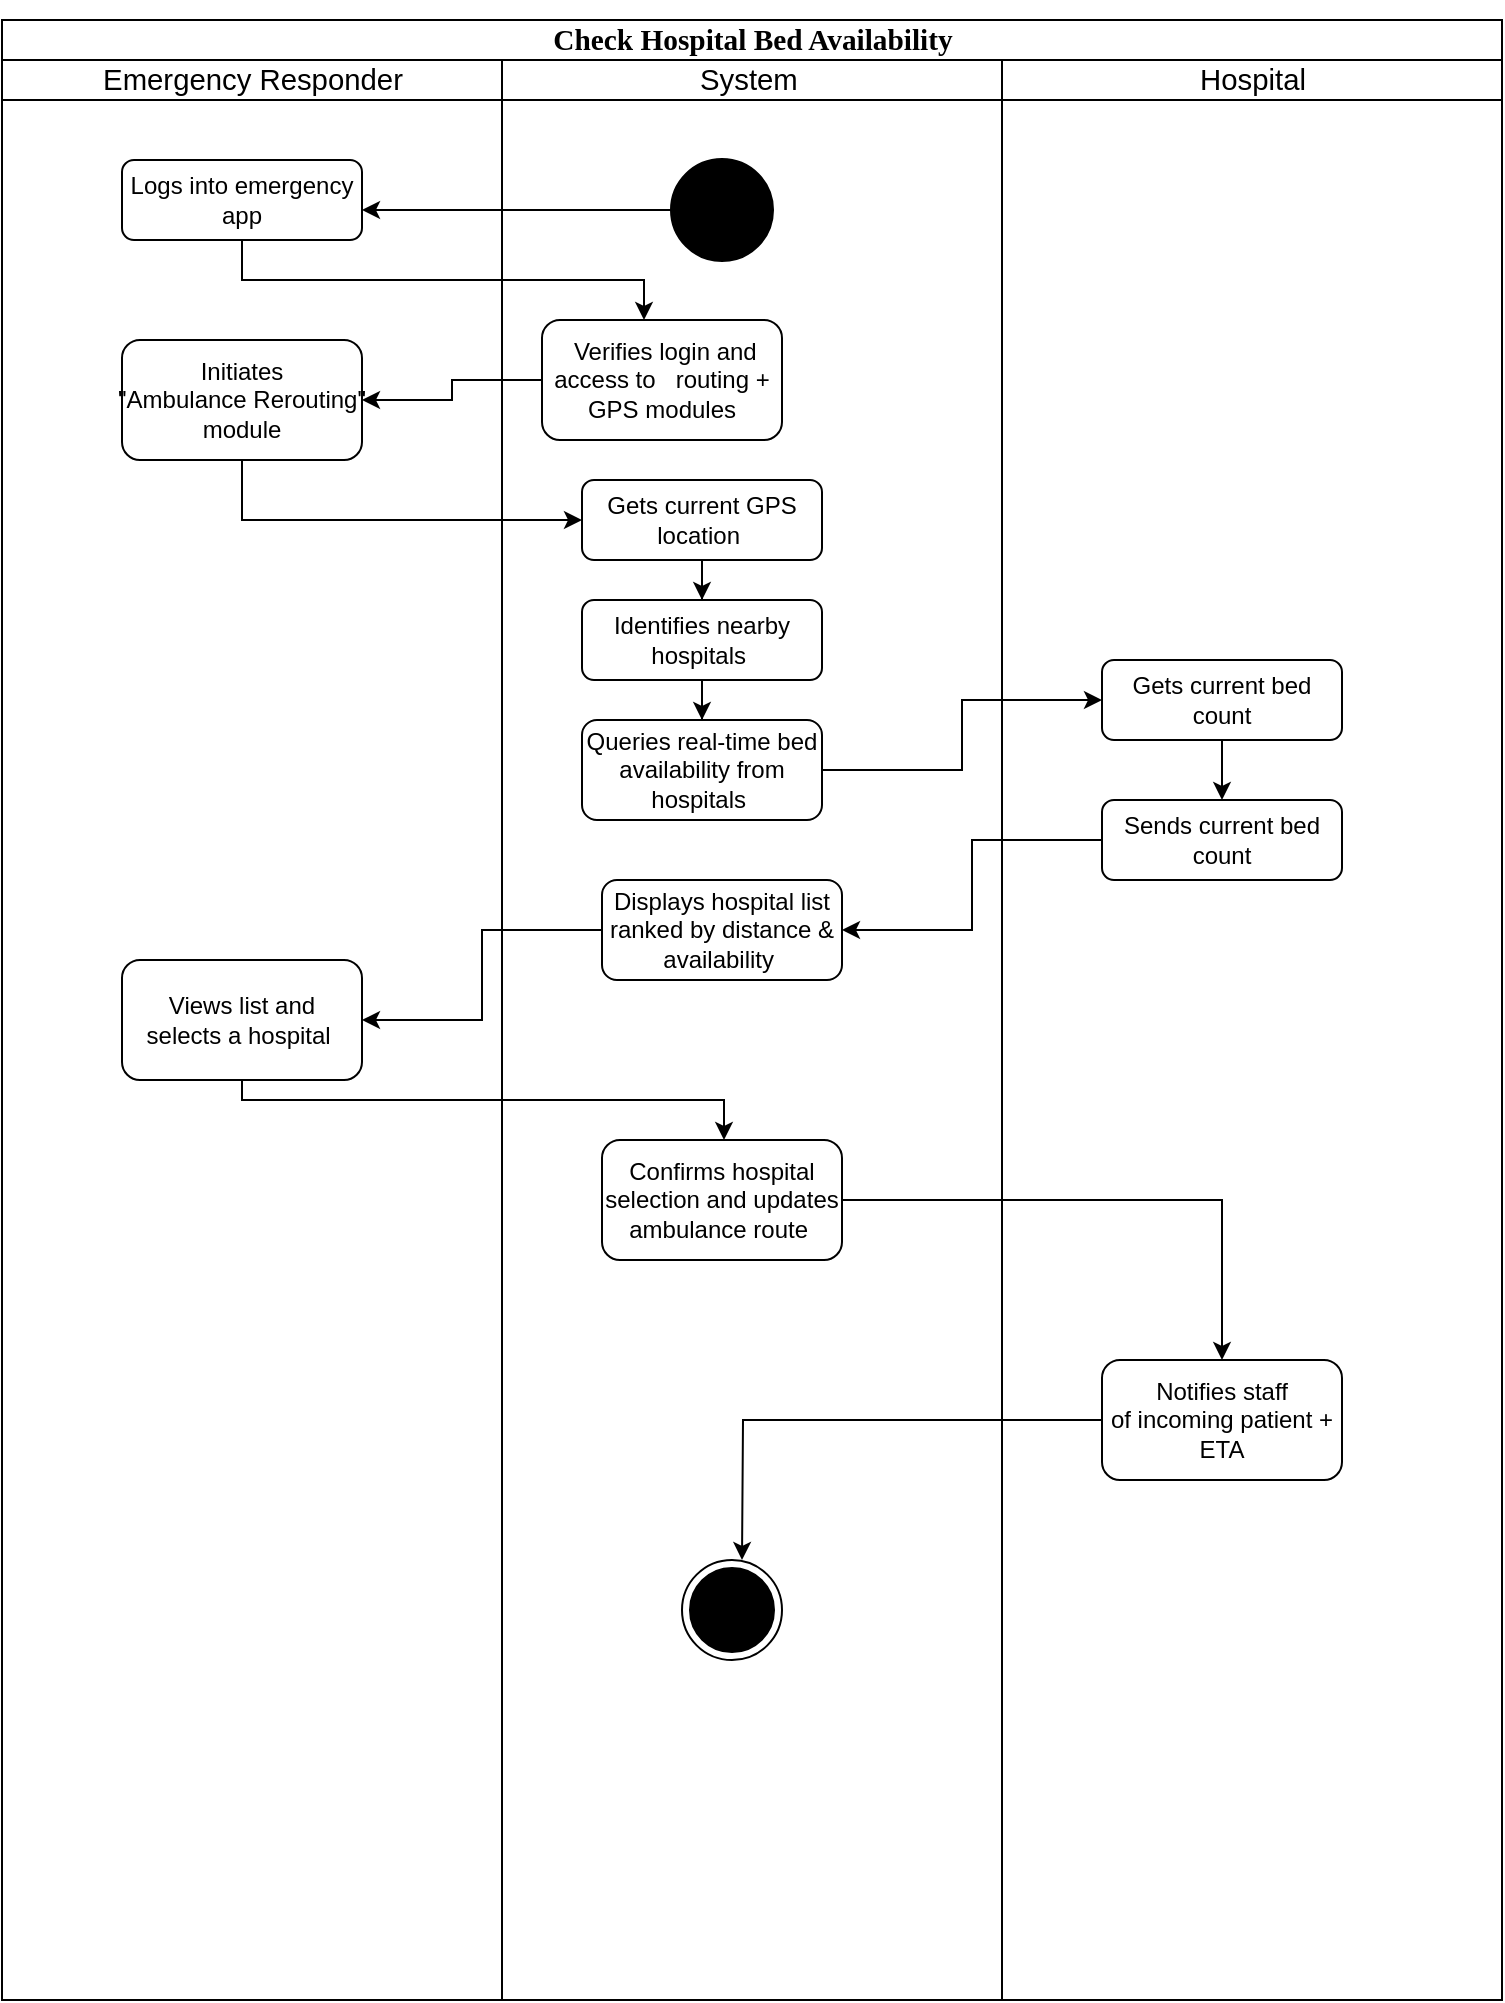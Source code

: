 <mxfile version="26.2.14">
  <diagram name="Page-1" id="0783ab3e-0a74-02c8-0abd-f7b4e66b4bec">
    <mxGraphModel dx="1426" dy="777" grid="1" gridSize="10" guides="1" tooltips="1" connect="1" arrows="1" fold="1" page="1" pageScale="1" pageWidth="850" pageHeight="1100" background="none" math="0" shadow="0">
      <root>
        <mxCell id="0" />
        <mxCell id="1" parent="0" />
        <mxCell id="1c1d494c118603dd-1" value="&lt;p data-pm-slice=&quot;0 0 []&quot;&gt;&lt;span style=&quot;font-size:11.0pt;line-height:107%;&lt;br/&gt;font-family:&amp;quot;Arial&amp;quot;,sans-serif;mso-fareast-font-family:Calibri;mso-fareast-theme-font:&lt;br/&gt;minor-latin;mso-ansi-language:EN-US;mso-fareast-language:EN-US;mso-bidi-language:&lt;br/&gt;AR-SA&quot;&gt;Check Hospital Bed Availability&lt;/span&gt;&lt;/p&gt;" style="swimlane;html=1;childLayout=stackLayout;startSize=20;rounded=0;shadow=0;comic=0;labelBackgroundColor=none;strokeWidth=1;fontFamily=Verdana;fontSize=12;align=center;" parent="1" vertex="1">
          <mxGeometry x="40" y="20" width="750" height="990" as="geometry" />
        </mxCell>
        <mxCell id="E_MisQqpZ38DkiACrcF2-169" value="&lt;span style=&quot;font-size: 11pt; line-height: 107%; font-weight: normal;&quot;&gt;Emergency Responder&lt;/span&gt;" style="swimlane;html=1;startSize=20;" parent="1c1d494c118603dd-1" vertex="1">
          <mxGeometry y="20" width="250" height="970" as="geometry" />
        </mxCell>
        <mxCell id="ec5mO5nTds44hjGg-0iN-5" value="Logs into emergency app" style="rounded=1;whiteSpace=wrap;html=1;" vertex="1" parent="E_MisQqpZ38DkiACrcF2-169">
          <mxGeometry x="60" y="50" width="120" height="40" as="geometry" />
        </mxCell>
        <mxCell id="ec5mO5nTds44hjGg-0iN-9" value="Initiates &quot;Ambulance&amp;nbsp;Rerouting&quot; module" style="rounded=1;whiteSpace=wrap;html=1;" vertex="1" parent="E_MisQqpZ38DkiACrcF2-169">
          <mxGeometry x="60" y="140" width="120" height="60" as="geometry" />
        </mxCell>
        <mxCell id="ec5mO5nTds44hjGg-0iN-23" value="Views list and selects&amp;nbsp;a hospital&amp;nbsp;" style="rounded=1;whiteSpace=wrap;html=1;" vertex="1" parent="E_MisQqpZ38DkiACrcF2-169">
          <mxGeometry x="60" y="450" width="120" height="60" as="geometry" />
        </mxCell>
        <mxCell id="ec5mO5nTds44hjGg-0iN-1" value="&lt;span style=&quot;font-size: 14.667px; font-weight: normal;&quot;&gt;System&amp;nbsp;&lt;/span&gt;" style="swimlane;html=1;startSize=20;" vertex="1" parent="1c1d494c118603dd-1">
          <mxGeometry x="250" y="20" width="250" height="970" as="geometry" />
        </mxCell>
        <mxCell id="ec5mO5nTds44hjGg-0iN-4" style="edgeStyle=orthogonalEdgeStyle;rounded=0;orthogonalLoop=1;jettySize=auto;html=1;" edge="1" parent="ec5mO5nTds44hjGg-0iN-1" source="ec5mO5nTds44hjGg-0iN-3">
          <mxGeometry relative="1" as="geometry">
            <mxPoint x="-70" y="75" as="targetPoint" />
          </mxGeometry>
        </mxCell>
        <mxCell id="ec5mO5nTds44hjGg-0iN-3" value="" style="strokeWidth=2;html=1;shape=mxgraph.flowchart.start_2;whiteSpace=wrap;fillColor=light-dark(#000000,#000000);" vertex="1" parent="ec5mO5nTds44hjGg-0iN-1">
          <mxGeometry x="85" y="50" width="50" height="50" as="geometry" />
        </mxCell>
        <mxCell id="ec5mO5nTds44hjGg-0iN-7" value="&amp;nbsp;Verifies login and access to&amp;nbsp; &amp;nbsp;routing + GPS modules" style="rounded=1;whiteSpace=wrap;html=1;" vertex="1" parent="ec5mO5nTds44hjGg-0iN-1">
          <mxGeometry x="20" y="130" width="120" height="60" as="geometry" />
        </mxCell>
        <mxCell id="ec5mO5nTds44hjGg-0iN-13" value="Identifies nearby hospitals&amp;nbsp;" style="rounded=1;whiteSpace=wrap;html=1;" vertex="1" parent="ec5mO5nTds44hjGg-0iN-1">
          <mxGeometry x="40" y="270" width="120" height="40" as="geometry" />
        </mxCell>
        <mxCell id="ec5mO5nTds44hjGg-0iN-15" value="Queries real-time bed availability&amp;nbsp;from hospitals&amp;nbsp;" style="rounded=1;whiteSpace=wrap;html=1;" vertex="1" parent="ec5mO5nTds44hjGg-0iN-1">
          <mxGeometry x="40" y="330" width="120" height="50" as="geometry" />
        </mxCell>
        <mxCell id="ec5mO5nTds44hjGg-0iN-14" style="edgeStyle=orthogonalEdgeStyle;rounded=0;orthogonalLoop=1;jettySize=auto;html=1;" edge="1" parent="ec5mO5nTds44hjGg-0iN-1" source="ec5mO5nTds44hjGg-0iN-13" target="ec5mO5nTds44hjGg-0iN-15">
          <mxGeometry relative="1" as="geometry">
            <mxPoint x="100" y="340" as="targetPoint" />
          </mxGeometry>
        </mxCell>
        <mxCell id="ec5mO5nTds44hjGg-0iN-30" value="" style="ellipse;html=1;shape=endState;fillColor=#000000;strokeColor=light-dark(#000000,#000000);" vertex="1" parent="ec5mO5nTds44hjGg-0iN-1">
          <mxGeometry x="90" y="750" width="50" height="50" as="geometry" />
        </mxCell>
        <mxCell id="ec5mO5nTds44hjGg-0iN-2" value="&lt;span style=&quot;font-size: 14.667px; font-weight: normal;&quot;&gt;Hospital&lt;/span&gt;" style="swimlane;html=1;startSize=20;" vertex="1" parent="1c1d494c118603dd-1">
          <mxGeometry x="500" y="20" width="250" height="970" as="geometry" />
        </mxCell>
        <mxCell id="ec5mO5nTds44hjGg-0iN-17" value="Gets current bed count" style="rounded=1;whiteSpace=wrap;html=1;" vertex="1" parent="ec5mO5nTds44hjGg-0iN-2">
          <mxGeometry x="50" y="300" width="120" height="40" as="geometry" />
        </mxCell>
        <mxCell id="ec5mO5nTds44hjGg-0iN-19" value="Sends current bed count" style="rounded=1;whiteSpace=wrap;html=1;" vertex="1" parent="ec5mO5nTds44hjGg-0iN-2">
          <mxGeometry x="50" y="370" width="120" height="40" as="geometry" />
        </mxCell>
        <mxCell id="ec5mO5nTds44hjGg-0iN-18" style="edgeStyle=orthogonalEdgeStyle;rounded=0;orthogonalLoop=1;jettySize=auto;html=1;" edge="1" parent="ec5mO5nTds44hjGg-0iN-2" source="ec5mO5nTds44hjGg-0iN-17" target="ec5mO5nTds44hjGg-0iN-19">
          <mxGeometry relative="1" as="geometry">
            <mxPoint x="110" y="380" as="targetPoint" />
          </mxGeometry>
        </mxCell>
        <mxCell id="ec5mO5nTds44hjGg-0iN-27" value="Notifies staff of&amp;nbsp;incoming patient + ETA" style="rounded=1;whiteSpace=wrap;html=1;" vertex="1" parent="ec5mO5nTds44hjGg-0iN-2">
          <mxGeometry x="50" y="650" width="120" height="60" as="geometry" />
        </mxCell>
        <mxCell id="ec5mO5nTds44hjGg-0iN-6" style="edgeStyle=orthogonalEdgeStyle;rounded=0;orthogonalLoop=1;jettySize=auto;html=1;" edge="1" parent="1c1d494c118603dd-1" source="ec5mO5nTds44hjGg-0iN-5" target="ec5mO5nTds44hjGg-0iN-7">
          <mxGeometry relative="1" as="geometry">
            <mxPoint x="320" y="160" as="targetPoint" />
            <Array as="points">
              <mxPoint x="120" y="130" />
              <mxPoint x="321" y="130" />
            </Array>
          </mxGeometry>
        </mxCell>
        <mxCell id="ec5mO5nTds44hjGg-0iN-8" style="edgeStyle=orthogonalEdgeStyle;rounded=0;orthogonalLoop=1;jettySize=auto;html=1;" edge="1" parent="1c1d494c118603dd-1" source="ec5mO5nTds44hjGg-0iN-7" target="ec5mO5nTds44hjGg-0iN-9">
          <mxGeometry relative="1" as="geometry">
            <mxPoint x="190" y="180" as="targetPoint" />
          </mxGeometry>
        </mxCell>
        <mxCell id="ec5mO5nTds44hjGg-0iN-16" style="edgeStyle=orthogonalEdgeStyle;rounded=0;orthogonalLoop=1;jettySize=auto;html=1;" edge="1" parent="1c1d494c118603dd-1" source="ec5mO5nTds44hjGg-0iN-15" target="ec5mO5nTds44hjGg-0iN-17">
          <mxGeometry relative="1" as="geometry">
            <mxPoint x="540" y="370" as="targetPoint" />
          </mxGeometry>
        </mxCell>
        <mxCell id="ec5mO5nTds44hjGg-0iN-12" style="edgeStyle=orthogonalEdgeStyle;rounded=0;orthogonalLoop=1;jettySize=auto;html=1;" edge="1" parent="1" source="ec5mO5nTds44hjGg-0iN-11" target="ec5mO5nTds44hjGg-0iN-13">
          <mxGeometry relative="1" as="geometry">
            <mxPoint x="390" y="330" as="targetPoint" />
          </mxGeometry>
        </mxCell>
        <mxCell id="ec5mO5nTds44hjGg-0iN-11" value="Gets current GPS location&amp;nbsp;" style="rounded=1;whiteSpace=wrap;html=1;" vertex="1" parent="1">
          <mxGeometry x="330" y="250" width="120" height="40" as="geometry" />
        </mxCell>
        <mxCell id="ec5mO5nTds44hjGg-0iN-10" style="edgeStyle=orthogonalEdgeStyle;rounded=0;orthogonalLoop=1;jettySize=auto;html=1;" edge="1" parent="1" source="ec5mO5nTds44hjGg-0iN-9" target="ec5mO5nTds44hjGg-0iN-11">
          <mxGeometry relative="1" as="geometry">
            <mxPoint x="390" y="280" as="targetPoint" />
            <Array as="points">
              <mxPoint x="160" y="270" />
              <mxPoint x="391" y="270" />
            </Array>
          </mxGeometry>
        </mxCell>
        <mxCell id="ec5mO5nTds44hjGg-0iN-22" style="edgeStyle=orthogonalEdgeStyle;rounded=0;orthogonalLoop=1;jettySize=auto;html=1;" edge="1" parent="1" source="ec5mO5nTds44hjGg-0iN-21" target="ec5mO5nTds44hjGg-0iN-23">
          <mxGeometry relative="1" as="geometry">
            <mxPoint x="230" y="480" as="targetPoint" />
          </mxGeometry>
        </mxCell>
        <mxCell id="ec5mO5nTds44hjGg-0iN-21" value="Displays hospital list ranked by&amp;nbsp;distance &amp;amp; availability&amp;nbsp;" style="rounded=1;whiteSpace=wrap;html=1;" vertex="1" parent="1">
          <mxGeometry x="340" y="450" width="120" height="50" as="geometry" />
        </mxCell>
        <mxCell id="ec5mO5nTds44hjGg-0iN-20" style="edgeStyle=orthogonalEdgeStyle;rounded=0;orthogonalLoop=1;jettySize=auto;html=1;" edge="1" parent="1" source="ec5mO5nTds44hjGg-0iN-19" target="ec5mO5nTds44hjGg-0iN-21">
          <mxGeometry relative="1" as="geometry">
            <mxPoint x="400" y="480" as="targetPoint" />
          </mxGeometry>
        </mxCell>
        <mxCell id="ec5mO5nTds44hjGg-0iN-26" style="edgeStyle=orthogonalEdgeStyle;rounded=0;orthogonalLoop=1;jettySize=auto;html=1;" edge="1" parent="1" source="ec5mO5nTds44hjGg-0iN-25" target="ec5mO5nTds44hjGg-0iN-27">
          <mxGeometry relative="1" as="geometry">
            <mxPoint x="600" y="640" as="targetPoint" />
          </mxGeometry>
        </mxCell>
        <mxCell id="ec5mO5nTds44hjGg-0iN-25" value="Confirms hospital selection and&amp;nbsp;updates ambulance route&amp;nbsp;" style="rounded=1;whiteSpace=wrap;html=1;" vertex="1" parent="1">
          <mxGeometry x="340" y="580" width="120" height="60" as="geometry" />
        </mxCell>
        <mxCell id="ec5mO5nTds44hjGg-0iN-24" style="edgeStyle=orthogonalEdgeStyle;rounded=0;orthogonalLoop=1;jettySize=auto;html=1;" edge="1" parent="1" source="ec5mO5nTds44hjGg-0iN-23" target="ec5mO5nTds44hjGg-0iN-25">
          <mxGeometry relative="1" as="geometry">
            <mxPoint x="400" y="610" as="targetPoint" />
            <Array as="points">
              <mxPoint x="160" y="560" />
              <mxPoint x="401" y="560" />
            </Array>
          </mxGeometry>
        </mxCell>
        <mxCell id="ec5mO5nTds44hjGg-0iN-28" style="edgeStyle=orthogonalEdgeStyle;rounded=0;orthogonalLoop=1;jettySize=auto;html=1;" edge="1" parent="1" source="ec5mO5nTds44hjGg-0iN-27">
          <mxGeometry relative="1" as="geometry">
            <mxPoint x="410" y="790" as="targetPoint" />
          </mxGeometry>
        </mxCell>
      </root>
    </mxGraphModel>
  </diagram>
</mxfile>
